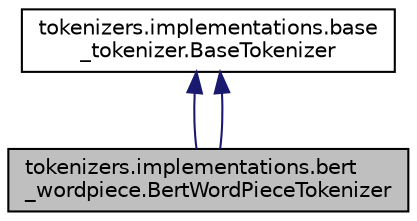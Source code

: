 digraph "tokenizers.implementations.bert_wordpiece.BertWordPieceTokenizer"
{
 // LATEX_PDF_SIZE
  edge [fontname="Helvetica",fontsize="10",labelfontname="Helvetica",labelfontsize="10"];
  node [fontname="Helvetica",fontsize="10",shape=record];
  Node1 [label="tokenizers.implementations.bert\l_wordpiece.BertWordPieceTokenizer",height=0.2,width=0.4,color="black", fillcolor="grey75", style="filled", fontcolor="black",tooltip=" "];
  Node2 -> Node1 [dir="back",color="midnightblue",fontsize="10",style="solid",fontname="Helvetica"];
  Node2 [label="tokenizers.implementations.base\l_tokenizer.BaseTokenizer",height=0.2,width=0.4,color="black", fillcolor="white", style="filled",URL="$classtokenizers_1_1implementations_1_1base__tokenizer_1_1BaseTokenizer.html",tooltip=" "];
  Node2 -> Node1 [dir="back",color="midnightblue",fontsize="10",style="solid",fontname="Helvetica"];
}
